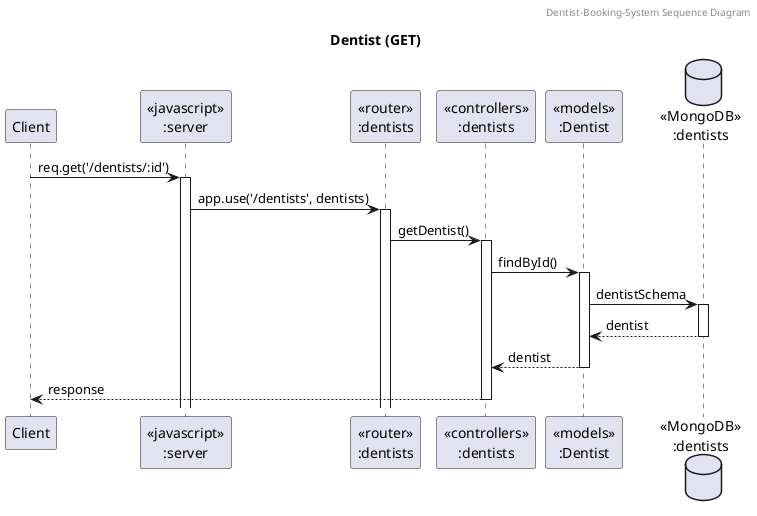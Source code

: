 @startuml Dentist (GET)
header Dentist-Booking-System Sequence Diagram
title "Dentist (GET)"

participant "Client" as client
participant "<<javascript>>\n:server" as server
participant "<<router>>\n:dentists" as dentistRouter
participant "<<controllers>>\n:dentists" as dentistController
participant "<<models>>\n:Dentist" as dentistModel
database "<<MongoDB>>\n:dentists" as dentistDatabase

client -> server ++: req.get('/dentists/:id')
server -> dentistRouter ++: app.use('/dentists', dentists)
dentistRouter -> dentistController ++: getDentist()
dentistController -> dentistModel ++: findById()
dentistModel -> dentistDatabase ++: dentistSchema
dentistDatabase --> dentistModel --: dentist
dentistModel --> dentistController --: dentist
client <-- dentistController --: response
@enduml